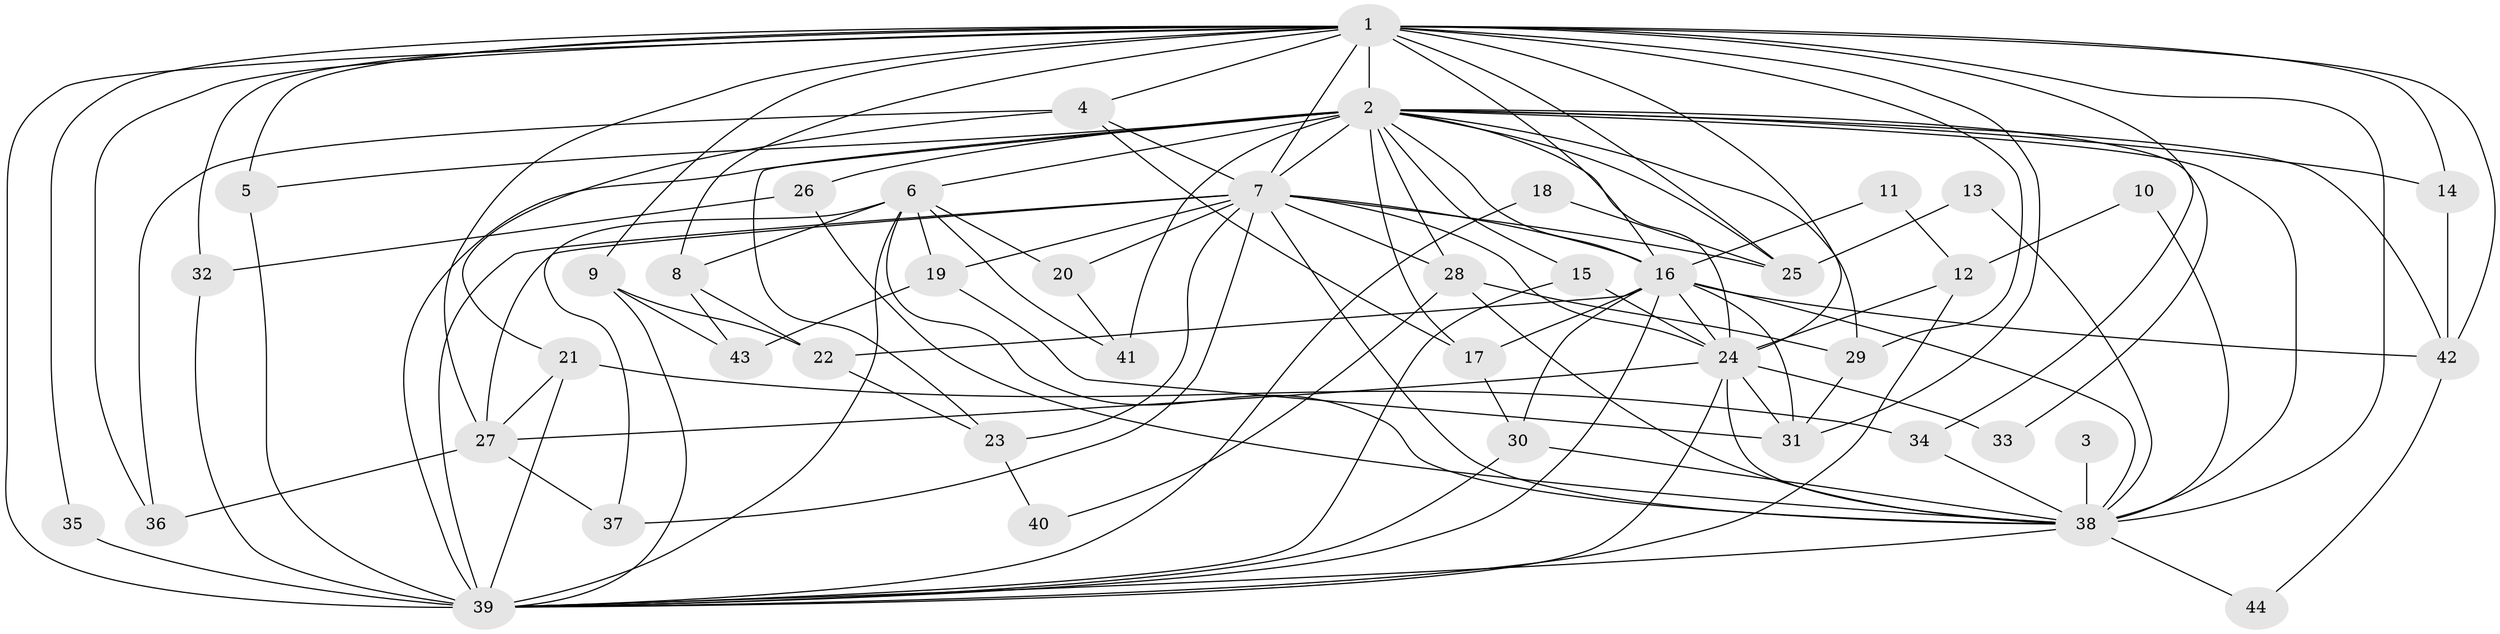 // original degree distribution, {17: 0.022988505747126436, 19: 0.011494252873563218, 15: 0.011494252873563218, 16: 0.022988505747126436, 21: 0.011494252873563218, 22: 0.011494252873563218, 18: 0.022988505747126436, 3: 0.16091954022988506, 6: 0.022988505747126436, 2: 0.4942528735632184, 5: 0.08045977011494253, 4: 0.12643678160919541}
// Generated by graph-tools (version 1.1) at 2025/01/03/09/25 03:01:24]
// undirected, 44 vertices, 118 edges
graph export_dot {
graph [start="1"]
  node [color=gray90,style=filled];
  1;
  2;
  3;
  4;
  5;
  6;
  7;
  8;
  9;
  10;
  11;
  12;
  13;
  14;
  15;
  16;
  17;
  18;
  19;
  20;
  21;
  22;
  23;
  24;
  25;
  26;
  27;
  28;
  29;
  30;
  31;
  32;
  33;
  34;
  35;
  36;
  37;
  38;
  39;
  40;
  41;
  42;
  43;
  44;
  1 -- 2 [weight=4.0];
  1 -- 4 [weight=1.0];
  1 -- 5 [weight=1.0];
  1 -- 7 [weight=2.0];
  1 -- 8 [weight=1.0];
  1 -- 9 [weight=1.0];
  1 -- 14 [weight=1.0];
  1 -- 16 [weight=3.0];
  1 -- 24 [weight=2.0];
  1 -- 25 [weight=1.0];
  1 -- 27 [weight=1.0];
  1 -- 29 [weight=1.0];
  1 -- 31 [weight=1.0];
  1 -- 32 [weight=2.0];
  1 -- 34 [weight=1.0];
  1 -- 35 [weight=1.0];
  1 -- 36 [weight=1.0];
  1 -- 38 [weight=4.0];
  1 -- 39 [weight=4.0];
  1 -- 42 [weight=1.0];
  2 -- 5 [weight=1.0];
  2 -- 6 [weight=1.0];
  2 -- 7 [weight=2.0];
  2 -- 14 [weight=1.0];
  2 -- 15 [weight=1.0];
  2 -- 16 [weight=2.0];
  2 -- 17 [weight=1.0];
  2 -- 23 [weight=1.0];
  2 -- 24 [weight=3.0];
  2 -- 25 [weight=1.0];
  2 -- 26 [weight=1.0];
  2 -- 28 [weight=1.0];
  2 -- 29 [weight=1.0];
  2 -- 33 [weight=1.0];
  2 -- 38 [weight=2.0];
  2 -- 39 [weight=5.0];
  2 -- 41 [weight=2.0];
  2 -- 42 [weight=1.0];
  3 -- 38 [weight=1.0];
  4 -- 7 [weight=1.0];
  4 -- 17 [weight=1.0];
  4 -- 21 [weight=1.0];
  4 -- 36 [weight=1.0];
  5 -- 39 [weight=1.0];
  6 -- 8 [weight=1.0];
  6 -- 19 [weight=1.0];
  6 -- 20 [weight=1.0];
  6 -- 37 [weight=1.0];
  6 -- 38 [weight=1.0];
  6 -- 39 [weight=1.0];
  6 -- 41 [weight=1.0];
  7 -- 16 [weight=1.0];
  7 -- 19 [weight=1.0];
  7 -- 20 [weight=1.0];
  7 -- 23 [weight=1.0];
  7 -- 24 [weight=1.0];
  7 -- 25 [weight=1.0];
  7 -- 27 [weight=1.0];
  7 -- 28 [weight=1.0];
  7 -- 37 [weight=1.0];
  7 -- 38 [weight=2.0];
  7 -- 39 [weight=2.0];
  8 -- 22 [weight=1.0];
  8 -- 43 [weight=1.0];
  9 -- 22 [weight=1.0];
  9 -- 39 [weight=1.0];
  9 -- 43 [weight=1.0];
  10 -- 12 [weight=1.0];
  10 -- 38 [weight=1.0];
  11 -- 12 [weight=1.0];
  11 -- 16 [weight=1.0];
  12 -- 24 [weight=1.0];
  12 -- 39 [weight=1.0];
  13 -- 25 [weight=1.0];
  13 -- 38 [weight=1.0];
  14 -- 42 [weight=1.0];
  15 -- 24 [weight=1.0];
  15 -- 39 [weight=1.0];
  16 -- 17 [weight=1.0];
  16 -- 22 [weight=1.0];
  16 -- 24 [weight=2.0];
  16 -- 30 [weight=1.0];
  16 -- 31 [weight=2.0];
  16 -- 38 [weight=1.0];
  16 -- 39 [weight=3.0];
  16 -- 42 [weight=1.0];
  17 -- 30 [weight=1.0];
  18 -- 25 [weight=1.0];
  18 -- 39 [weight=2.0];
  19 -- 31 [weight=1.0];
  19 -- 43 [weight=1.0];
  20 -- 41 [weight=1.0];
  21 -- 27 [weight=1.0];
  21 -- 34 [weight=1.0];
  21 -- 39 [weight=1.0];
  22 -- 23 [weight=1.0];
  23 -- 40 [weight=1.0];
  24 -- 27 [weight=1.0];
  24 -- 31 [weight=1.0];
  24 -- 33 [weight=1.0];
  24 -- 38 [weight=1.0];
  24 -- 39 [weight=2.0];
  26 -- 32 [weight=1.0];
  26 -- 38 [weight=1.0];
  27 -- 36 [weight=1.0];
  27 -- 37 [weight=1.0];
  28 -- 29 [weight=1.0];
  28 -- 38 [weight=1.0];
  28 -- 40 [weight=1.0];
  29 -- 31 [weight=1.0];
  30 -- 38 [weight=1.0];
  30 -- 39 [weight=1.0];
  32 -- 39 [weight=1.0];
  34 -- 38 [weight=1.0];
  35 -- 39 [weight=2.0];
  38 -- 39 [weight=2.0];
  38 -- 44 [weight=1.0];
  42 -- 44 [weight=1.0];
}
